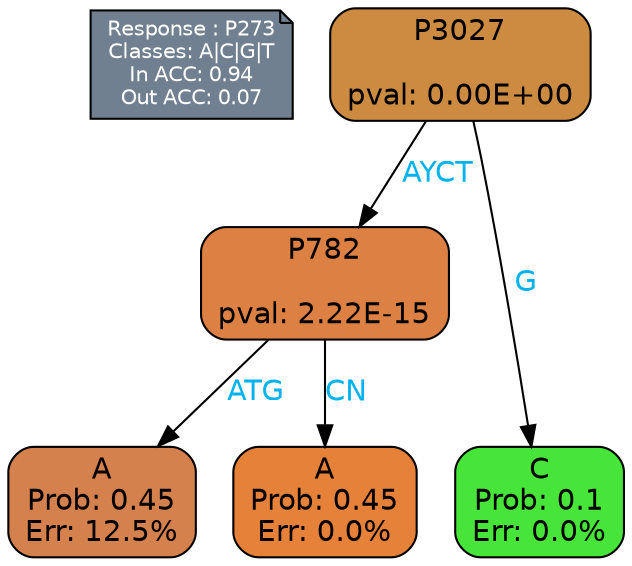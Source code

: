 digraph Tree {
node [shape=box, style="filled, rounded", color="black", fontname=helvetica] ;
graph [ranksep=equally, splines=polylines, bgcolor=transparent, dpi=600] ;
edge [fontname=helvetica] ;
LEGEND [label="Response : P273
Classes: A|C|G|T
In ACC: 0.94
Out ACC: 0.07
",shape=note,align=left,style=filled,fillcolor="slategray",fontcolor="white",fontsize=10];1 [label="P3027

pval: 0.00E+00", fillcolor="#cd8b42"] ;
2 [label="P782

pval: 2.22E-15", fillcolor="#dc8143"] ;
3 [label="A
Prob: 0.45
Err: 12.5%", fillcolor="#d4814e"] ;
4 [label="A
Prob: 0.45
Err: 0.0%", fillcolor="#e58139"] ;
5 [label="C
Prob: 0.1
Err: 0.0%", fillcolor="#47e539"] ;
1 -> 2 [label="AYCT",fontcolor=deepskyblue2] ;
1 -> 5 [label="G",fontcolor=deepskyblue2] ;
2 -> 3 [label="ATG",fontcolor=deepskyblue2] ;
2 -> 4 [label="CN",fontcolor=deepskyblue2] ;
{rank = same; 3;4;5;}{rank = same; LEGEND;1;}}
